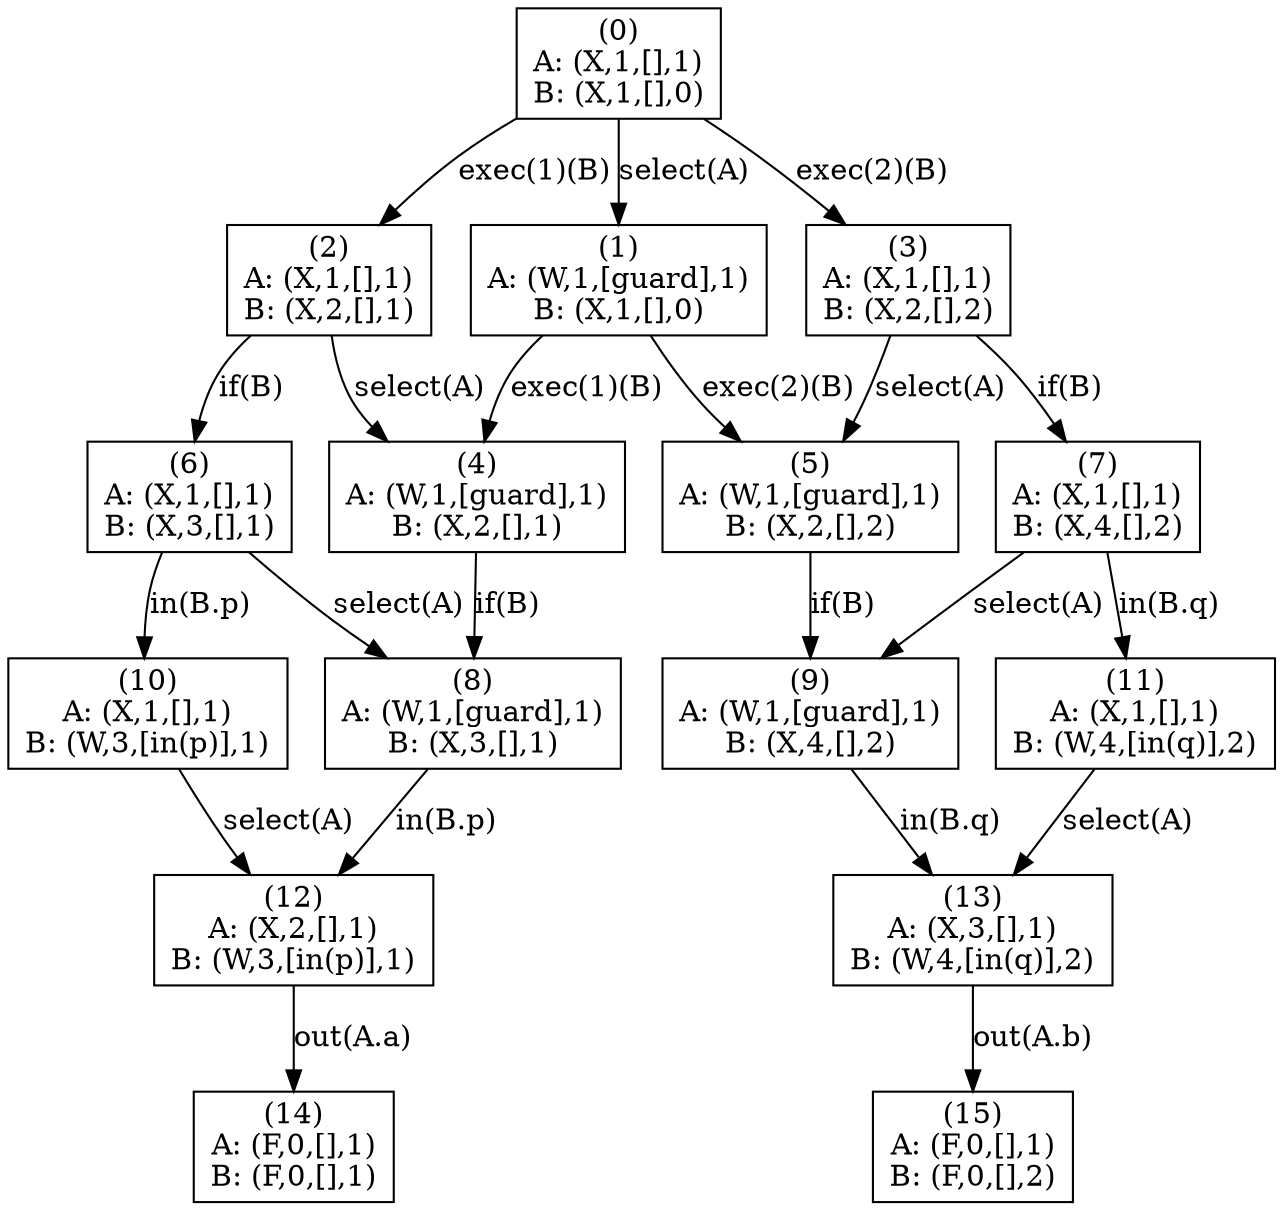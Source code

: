 digraph G {
	 rankdir=TB;
	0 [label = "(0)\nA: (X,1,[],1)\nB: (X,1,[],0)" shape=box];
	1 [label = "(1)\nA: (W,1,[guard],1)\nB: (X,1,[],0)" shape=box];
	2 [label = "(2)\nA: (X,1,[],1)\nB: (X,2,[],1)" shape=box];
	3 [label = "(3)\nA: (X,1,[],1)\nB: (X,2,[],2)" shape=box];
	4 [label = "(4)\nA: (W,1,[guard],1)\nB: (X,2,[],1)" shape=box];
	5 [label = "(5)\nA: (W,1,[guard],1)\nB: (X,2,[],2)" shape=box];
	6 [label = "(6)\nA: (X,1,[],1)\nB: (X,3,[],1)" shape=box];
	7 [label = "(7)\nA: (X,1,[],1)\nB: (X,4,[],2)" shape=box];
	8 [label = "(8)\nA: (W,1,[guard],1)\nB: (X,3,[],1)" shape=box];
	9 [label = "(9)\nA: (W,1,[guard],1)\nB: (X,4,[],2)" shape=box];
	10 [label = "(10)\nA: (X,1,[],1)\nB: (W,3,[in(p)],1)" shape=box];
	11 [label = "(11)\nA: (X,1,[],1)\nB: (W,4,[in(q)],2)" shape=box];
	12 [label = "(12)\nA: (X,2,[],1)\nB: (W,3,[in(p)],1)" shape=box];
	13 [label = "(13)\nA: (X,3,[],1)\nB: (W,4,[in(q)],2)" shape=box];
	14 [label = "(14)\nA: (F,0,[],1)\nB: (F,0,[],1)" shape=box];
	15 [label = "(15)\nA: (F,0,[],1)\nB: (F,0,[],2)" shape=box];
	0 -> 1 [label = "select(A)"];
	0 -> 2 [label = "exec(1)(B)"];
	0 -> 3 [label = "exec(2)(B)"];
	1 -> 4 [label = "exec(1)(B)"];
	1 -> 5 [label = "exec(2)(B)"];
	2 -> 4 [label = "select(A)"];
	2 -> 6 [label = "if(B)"];
	3 -> 5 [label = "select(A)"];
	3 -> 7 [label = "if(B)"];
	4 -> 8 [label = "if(B)"];
	5 -> 9 [label = "if(B)"];
	6 -> 8 [label = "select(A)"];
	6 -> 10 [label = "in(B.p)"];
	7 -> 9 [label = "select(A)"];
	7 -> 11 [label = "in(B.q)"];
	8 -> 12 [label = "in(B.p)"];
	9 -> 13 [label = "in(B.q)"];
	10 -> 12 [label = "select(A)"];
	11 -> 13 [label = "select(A)"];
	12 -> 14 [label = "out(A.a)"];
	13 -> 15 [label = "out(A.b)"];
}

